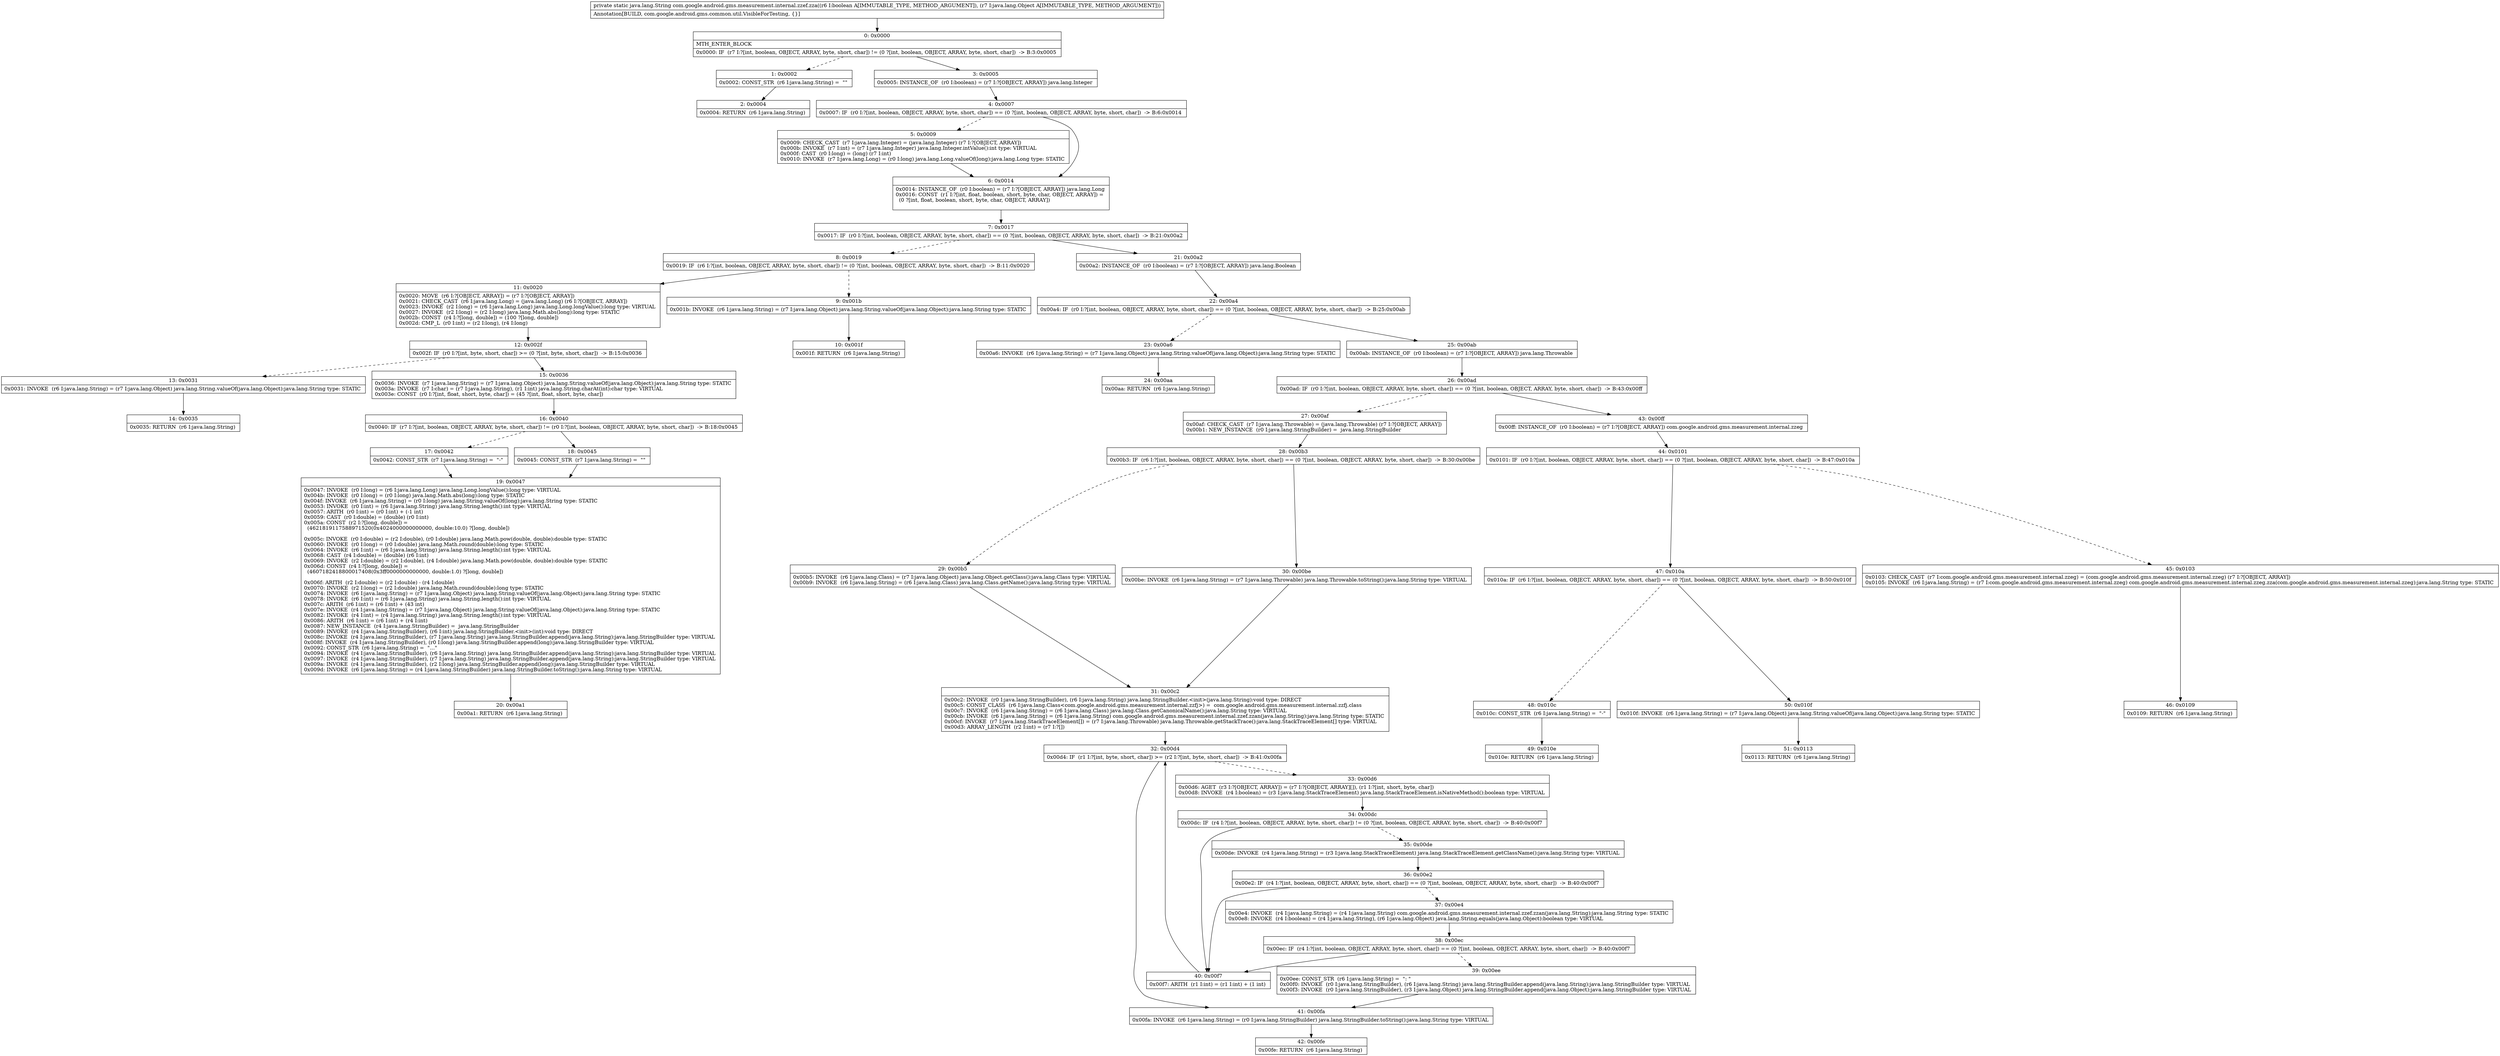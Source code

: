 digraph "CFG forcom.google.android.gms.measurement.internal.zzef.zza(ZLjava\/lang\/Object;)Ljava\/lang\/String;" {
Node_0 [shape=record,label="{0\:\ 0x0000|MTH_ENTER_BLOCK\l|0x0000: IF  (r7 I:?[int, boolean, OBJECT, ARRAY, byte, short, char]) != (0 ?[int, boolean, OBJECT, ARRAY, byte, short, char])  \-\> B:3:0x0005 \l}"];
Node_1 [shape=record,label="{1\:\ 0x0002|0x0002: CONST_STR  (r6 I:java.lang.String) =  \"\" \l}"];
Node_2 [shape=record,label="{2\:\ 0x0004|0x0004: RETURN  (r6 I:java.lang.String) \l}"];
Node_3 [shape=record,label="{3\:\ 0x0005|0x0005: INSTANCE_OF  (r0 I:boolean) = (r7 I:?[OBJECT, ARRAY]) java.lang.Integer \l}"];
Node_4 [shape=record,label="{4\:\ 0x0007|0x0007: IF  (r0 I:?[int, boolean, OBJECT, ARRAY, byte, short, char]) == (0 ?[int, boolean, OBJECT, ARRAY, byte, short, char])  \-\> B:6:0x0014 \l}"];
Node_5 [shape=record,label="{5\:\ 0x0009|0x0009: CHECK_CAST  (r7 I:java.lang.Integer) = (java.lang.Integer) (r7 I:?[OBJECT, ARRAY]) \l0x000b: INVOKE  (r7 I:int) = (r7 I:java.lang.Integer) java.lang.Integer.intValue():int type: VIRTUAL \l0x000f: CAST  (r0 I:long) = (long) (r7 I:int) \l0x0010: INVOKE  (r7 I:java.lang.Long) = (r0 I:long) java.lang.Long.valueOf(long):java.lang.Long type: STATIC \l}"];
Node_6 [shape=record,label="{6\:\ 0x0014|0x0014: INSTANCE_OF  (r0 I:boolean) = (r7 I:?[OBJECT, ARRAY]) java.lang.Long \l0x0016: CONST  (r1 I:?[int, float, boolean, short, byte, char, OBJECT, ARRAY]) = \l  (0 ?[int, float, boolean, short, byte, char, OBJECT, ARRAY])\l \l}"];
Node_7 [shape=record,label="{7\:\ 0x0017|0x0017: IF  (r0 I:?[int, boolean, OBJECT, ARRAY, byte, short, char]) == (0 ?[int, boolean, OBJECT, ARRAY, byte, short, char])  \-\> B:21:0x00a2 \l}"];
Node_8 [shape=record,label="{8\:\ 0x0019|0x0019: IF  (r6 I:?[int, boolean, OBJECT, ARRAY, byte, short, char]) != (0 ?[int, boolean, OBJECT, ARRAY, byte, short, char])  \-\> B:11:0x0020 \l}"];
Node_9 [shape=record,label="{9\:\ 0x001b|0x001b: INVOKE  (r6 I:java.lang.String) = (r7 I:java.lang.Object) java.lang.String.valueOf(java.lang.Object):java.lang.String type: STATIC \l}"];
Node_10 [shape=record,label="{10\:\ 0x001f|0x001f: RETURN  (r6 I:java.lang.String) \l}"];
Node_11 [shape=record,label="{11\:\ 0x0020|0x0020: MOVE  (r6 I:?[OBJECT, ARRAY]) = (r7 I:?[OBJECT, ARRAY]) \l0x0021: CHECK_CAST  (r6 I:java.lang.Long) = (java.lang.Long) (r6 I:?[OBJECT, ARRAY]) \l0x0023: INVOKE  (r2 I:long) = (r6 I:java.lang.Long) java.lang.Long.longValue():long type: VIRTUAL \l0x0027: INVOKE  (r2 I:long) = (r2 I:long) java.lang.Math.abs(long):long type: STATIC \l0x002b: CONST  (r4 I:?[long, double]) = (100 ?[long, double]) \l0x002d: CMP_L  (r0 I:int) = (r2 I:long), (r4 I:long) \l}"];
Node_12 [shape=record,label="{12\:\ 0x002f|0x002f: IF  (r0 I:?[int, byte, short, char]) \>= (0 ?[int, byte, short, char])  \-\> B:15:0x0036 \l}"];
Node_13 [shape=record,label="{13\:\ 0x0031|0x0031: INVOKE  (r6 I:java.lang.String) = (r7 I:java.lang.Object) java.lang.String.valueOf(java.lang.Object):java.lang.String type: STATIC \l}"];
Node_14 [shape=record,label="{14\:\ 0x0035|0x0035: RETURN  (r6 I:java.lang.String) \l}"];
Node_15 [shape=record,label="{15\:\ 0x0036|0x0036: INVOKE  (r7 I:java.lang.String) = (r7 I:java.lang.Object) java.lang.String.valueOf(java.lang.Object):java.lang.String type: STATIC \l0x003a: INVOKE  (r7 I:char) = (r7 I:java.lang.String), (r1 I:int) java.lang.String.charAt(int):char type: VIRTUAL \l0x003e: CONST  (r0 I:?[int, float, short, byte, char]) = (45 ?[int, float, short, byte, char]) \l}"];
Node_16 [shape=record,label="{16\:\ 0x0040|0x0040: IF  (r7 I:?[int, boolean, OBJECT, ARRAY, byte, short, char]) != (r0 I:?[int, boolean, OBJECT, ARRAY, byte, short, char])  \-\> B:18:0x0045 \l}"];
Node_17 [shape=record,label="{17\:\ 0x0042|0x0042: CONST_STR  (r7 I:java.lang.String) =  \"\-\" \l}"];
Node_18 [shape=record,label="{18\:\ 0x0045|0x0045: CONST_STR  (r7 I:java.lang.String) =  \"\" \l}"];
Node_19 [shape=record,label="{19\:\ 0x0047|0x0047: INVOKE  (r0 I:long) = (r6 I:java.lang.Long) java.lang.Long.longValue():long type: VIRTUAL \l0x004b: INVOKE  (r0 I:long) = (r0 I:long) java.lang.Math.abs(long):long type: STATIC \l0x004f: INVOKE  (r6 I:java.lang.String) = (r0 I:long) java.lang.String.valueOf(long):java.lang.String type: STATIC \l0x0053: INVOKE  (r0 I:int) = (r6 I:java.lang.String) java.lang.String.length():int type: VIRTUAL \l0x0057: ARITH  (r0 I:int) = (r0 I:int) + (\-1 int) \l0x0059: CAST  (r0 I:double) = (double) (r0 I:int) \l0x005a: CONST  (r2 I:?[long, double]) = \l  (4621819117588971520(0x4024000000000000, double:10.0) ?[long, double])\l \l0x005c: INVOKE  (r0 I:double) = (r2 I:double), (r0 I:double) java.lang.Math.pow(double, double):double type: STATIC \l0x0060: INVOKE  (r0 I:long) = (r0 I:double) java.lang.Math.round(double):long type: STATIC \l0x0064: INVOKE  (r6 I:int) = (r6 I:java.lang.String) java.lang.String.length():int type: VIRTUAL \l0x0068: CAST  (r4 I:double) = (double) (r6 I:int) \l0x0069: INVOKE  (r2 I:double) = (r2 I:double), (r4 I:double) java.lang.Math.pow(double, double):double type: STATIC \l0x006d: CONST  (r4 I:?[long, double]) = \l  (4607182418800017408(0x3ff0000000000000, double:1.0) ?[long, double])\l \l0x006f: ARITH  (r2 I:double) = (r2 I:double) \- (r4 I:double) \l0x0070: INVOKE  (r2 I:long) = (r2 I:double) java.lang.Math.round(double):long type: STATIC \l0x0074: INVOKE  (r6 I:java.lang.String) = (r7 I:java.lang.Object) java.lang.String.valueOf(java.lang.Object):java.lang.String type: STATIC \l0x0078: INVOKE  (r6 I:int) = (r6 I:java.lang.String) java.lang.String.length():int type: VIRTUAL \l0x007c: ARITH  (r6 I:int) = (r6 I:int) + (43 int) \l0x007e: INVOKE  (r4 I:java.lang.String) = (r7 I:java.lang.Object) java.lang.String.valueOf(java.lang.Object):java.lang.String type: STATIC \l0x0082: INVOKE  (r4 I:int) = (r4 I:java.lang.String) java.lang.String.length():int type: VIRTUAL \l0x0086: ARITH  (r6 I:int) = (r6 I:int) + (r4 I:int) \l0x0087: NEW_INSTANCE  (r4 I:java.lang.StringBuilder) =  java.lang.StringBuilder \l0x0089: INVOKE  (r4 I:java.lang.StringBuilder), (r6 I:int) java.lang.StringBuilder.\<init\>(int):void type: DIRECT \l0x008c: INVOKE  (r4 I:java.lang.StringBuilder), (r7 I:java.lang.String) java.lang.StringBuilder.append(java.lang.String):java.lang.StringBuilder type: VIRTUAL \l0x008f: INVOKE  (r4 I:java.lang.StringBuilder), (r0 I:long) java.lang.StringBuilder.append(long):java.lang.StringBuilder type: VIRTUAL \l0x0092: CONST_STR  (r6 I:java.lang.String) =  \"...\" \l0x0094: INVOKE  (r4 I:java.lang.StringBuilder), (r6 I:java.lang.String) java.lang.StringBuilder.append(java.lang.String):java.lang.StringBuilder type: VIRTUAL \l0x0097: INVOKE  (r4 I:java.lang.StringBuilder), (r7 I:java.lang.String) java.lang.StringBuilder.append(java.lang.String):java.lang.StringBuilder type: VIRTUAL \l0x009a: INVOKE  (r4 I:java.lang.StringBuilder), (r2 I:long) java.lang.StringBuilder.append(long):java.lang.StringBuilder type: VIRTUAL \l0x009d: INVOKE  (r6 I:java.lang.String) = (r4 I:java.lang.StringBuilder) java.lang.StringBuilder.toString():java.lang.String type: VIRTUAL \l}"];
Node_20 [shape=record,label="{20\:\ 0x00a1|0x00a1: RETURN  (r6 I:java.lang.String) \l}"];
Node_21 [shape=record,label="{21\:\ 0x00a2|0x00a2: INSTANCE_OF  (r0 I:boolean) = (r7 I:?[OBJECT, ARRAY]) java.lang.Boolean \l}"];
Node_22 [shape=record,label="{22\:\ 0x00a4|0x00a4: IF  (r0 I:?[int, boolean, OBJECT, ARRAY, byte, short, char]) == (0 ?[int, boolean, OBJECT, ARRAY, byte, short, char])  \-\> B:25:0x00ab \l}"];
Node_23 [shape=record,label="{23\:\ 0x00a6|0x00a6: INVOKE  (r6 I:java.lang.String) = (r7 I:java.lang.Object) java.lang.String.valueOf(java.lang.Object):java.lang.String type: STATIC \l}"];
Node_24 [shape=record,label="{24\:\ 0x00aa|0x00aa: RETURN  (r6 I:java.lang.String) \l}"];
Node_25 [shape=record,label="{25\:\ 0x00ab|0x00ab: INSTANCE_OF  (r0 I:boolean) = (r7 I:?[OBJECT, ARRAY]) java.lang.Throwable \l}"];
Node_26 [shape=record,label="{26\:\ 0x00ad|0x00ad: IF  (r0 I:?[int, boolean, OBJECT, ARRAY, byte, short, char]) == (0 ?[int, boolean, OBJECT, ARRAY, byte, short, char])  \-\> B:43:0x00ff \l}"];
Node_27 [shape=record,label="{27\:\ 0x00af|0x00af: CHECK_CAST  (r7 I:java.lang.Throwable) = (java.lang.Throwable) (r7 I:?[OBJECT, ARRAY]) \l0x00b1: NEW_INSTANCE  (r0 I:java.lang.StringBuilder) =  java.lang.StringBuilder \l}"];
Node_28 [shape=record,label="{28\:\ 0x00b3|0x00b3: IF  (r6 I:?[int, boolean, OBJECT, ARRAY, byte, short, char]) == (0 ?[int, boolean, OBJECT, ARRAY, byte, short, char])  \-\> B:30:0x00be \l}"];
Node_29 [shape=record,label="{29\:\ 0x00b5|0x00b5: INVOKE  (r6 I:java.lang.Class) = (r7 I:java.lang.Object) java.lang.Object.getClass():java.lang.Class type: VIRTUAL \l0x00b9: INVOKE  (r6 I:java.lang.String) = (r6 I:java.lang.Class) java.lang.Class.getName():java.lang.String type: VIRTUAL \l}"];
Node_30 [shape=record,label="{30\:\ 0x00be|0x00be: INVOKE  (r6 I:java.lang.String) = (r7 I:java.lang.Throwable) java.lang.Throwable.toString():java.lang.String type: VIRTUAL \l}"];
Node_31 [shape=record,label="{31\:\ 0x00c2|0x00c2: INVOKE  (r0 I:java.lang.StringBuilder), (r6 I:java.lang.String) java.lang.StringBuilder.\<init\>(java.lang.String):void type: DIRECT \l0x00c5: CONST_CLASS  (r6 I:java.lang.Class\<com.google.android.gms.measurement.internal.zzfj\>) =  com.google.android.gms.measurement.internal.zzfj.class \l0x00c7: INVOKE  (r6 I:java.lang.String) = (r6 I:java.lang.Class) java.lang.Class.getCanonicalName():java.lang.String type: VIRTUAL \l0x00cb: INVOKE  (r6 I:java.lang.String) = (r6 I:java.lang.String) com.google.android.gms.measurement.internal.zzef.zzan(java.lang.String):java.lang.String type: STATIC \l0x00cf: INVOKE  (r7 I:java.lang.StackTraceElement[]) = (r7 I:java.lang.Throwable) java.lang.Throwable.getStackTrace():java.lang.StackTraceElement[] type: VIRTUAL \l0x00d3: ARRAY_LENGTH  (r2 I:int) = (r7 I:?[]) \l}"];
Node_32 [shape=record,label="{32\:\ 0x00d4|0x00d4: IF  (r1 I:?[int, byte, short, char]) \>= (r2 I:?[int, byte, short, char])  \-\> B:41:0x00fa \l}"];
Node_33 [shape=record,label="{33\:\ 0x00d6|0x00d6: AGET  (r3 I:?[OBJECT, ARRAY]) = (r7 I:?[OBJECT, ARRAY][]), (r1 I:?[int, short, byte, char]) \l0x00d8: INVOKE  (r4 I:boolean) = (r3 I:java.lang.StackTraceElement) java.lang.StackTraceElement.isNativeMethod():boolean type: VIRTUAL \l}"];
Node_34 [shape=record,label="{34\:\ 0x00dc|0x00dc: IF  (r4 I:?[int, boolean, OBJECT, ARRAY, byte, short, char]) != (0 ?[int, boolean, OBJECT, ARRAY, byte, short, char])  \-\> B:40:0x00f7 \l}"];
Node_35 [shape=record,label="{35\:\ 0x00de|0x00de: INVOKE  (r4 I:java.lang.String) = (r3 I:java.lang.StackTraceElement) java.lang.StackTraceElement.getClassName():java.lang.String type: VIRTUAL \l}"];
Node_36 [shape=record,label="{36\:\ 0x00e2|0x00e2: IF  (r4 I:?[int, boolean, OBJECT, ARRAY, byte, short, char]) == (0 ?[int, boolean, OBJECT, ARRAY, byte, short, char])  \-\> B:40:0x00f7 \l}"];
Node_37 [shape=record,label="{37\:\ 0x00e4|0x00e4: INVOKE  (r4 I:java.lang.String) = (r4 I:java.lang.String) com.google.android.gms.measurement.internal.zzef.zzan(java.lang.String):java.lang.String type: STATIC \l0x00e8: INVOKE  (r4 I:boolean) = (r4 I:java.lang.String), (r6 I:java.lang.Object) java.lang.String.equals(java.lang.Object):boolean type: VIRTUAL \l}"];
Node_38 [shape=record,label="{38\:\ 0x00ec|0x00ec: IF  (r4 I:?[int, boolean, OBJECT, ARRAY, byte, short, char]) == (0 ?[int, boolean, OBJECT, ARRAY, byte, short, char])  \-\> B:40:0x00f7 \l}"];
Node_39 [shape=record,label="{39\:\ 0x00ee|0x00ee: CONST_STR  (r6 I:java.lang.String) =  \": \" \l0x00f0: INVOKE  (r0 I:java.lang.StringBuilder), (r6 I:java.lang.String) java.lang.StringBuilder.append(java.lang.String):java.lang.StringBuilder type: VIRTUAL \l0x00f3: INVOKE  (r0 I:java.lang.StringBuilder), (r3 I:java.lang.Object) java.lang.StringBuilder.append(java.lang.Object):java.lang.StringBuilder type: VIRTUAL \l}"];
Node_40 [shape=record,label="{40\:\ 0x00f7|0x00f7: ARITH  (r1 I:int) = (r1 I:int) + (1 int) \l}"];
Node_41 [shape=record,label="{41\:\ 0x00fa|0x00fa: INVOKE  (r6 I:java.lang.String) = (r0 I:java.lang.StringBuilder) java.lang.StringBuilder.toString():java.lang.String type: VIRTUAL \l}"];
Node_42 [shape=record,label="{42\:\ 0x00fe|0x00fe: RETURN  (r6 I:java.lang.String) \l}"];
Node_43 [shape=record,label="{43\:\ 0x00ff|0x00ff: INSTANCE_OF  (r0 I:boolean) = (r7 I:?[OBJECT, ARRAY]) com.google.android.gms.measurement.internal.zzeg \l}"];
Node_44 [shape=record,label="{44\:\ 0x0101|0x0101: IF  (r0 I:?[int, boolean, OBJECT, ARRAY, byte, short, char]) == (0 ?[int, boolean, OBJECT, ARRAY, byte, short, char])  \-\> B:47:0x010a \l}"];
Node_45 [shape=record,label="{45\:\ 0x0103|0x0103: CHECK_CAST  (r7 I:com.google.android.gms.measurement.internal.zzeg) = (com.google.android.gms.measurement.internal.zzeg) (r7 I:?[OBJECT, ARRAY]) \l0x0105: INVOKE  (r6 I:java.lang.String) = (r7 I:com.google.android.gms.measurement.internal.zzeg) com.google.android.gms.measurement.internal.zzeg.zza(com.google.android.gms.measurement.internal.zzeg):java.lang.String type: STATIC \l}"];
Node_46 [shape=record,label="{46\:\ 0x0109|0x0109: RETURN  (r6 I:java.lang.String) \l}"];
Node_47 [shape=record,label="{47\:\ 0x010a|0x010a: IF  (r6 I:?[int, boolean, OBJECT, ARRAY, byte, short, char]) == (0 ?[int, boolean, OBJECT, ARRAY, byte, short, char])  \-\> B:50:0x010f \l}"];
Node_48 [shape=record,label="{48\:\ 0x010c|0x010c: CONST_STR  (r6 I:java.lang.String) =  \"\-\" \l}"];
Node_49 [shape=record,label="{49\:\ 0x010e|0x010e: RETURN  (r6 I:java.lang.String) \l}"];
Node_50 [shape=record,label="{50\:\ 0x010f|0x010f: INVOKE  (r6 I:java.lang.String) = (r7 I:java.lang.Object) java.lang.String.valueOf(java.lang.Object):java.lang.String type: STATIC \l}"];
Node_51 [shape=record,label="{51\:\ 0x0113|0x0113: RETURN  (r6 I:java.lang.String) \l}"];
MethodNode[shape=record,label="{private static java.lang.String com.google.android.gms.measurement.internal.zzef.zza((r6 I:boolean A[IMMUTABLE_TYPE, METHOD_ARGUMENT]), (r7 I:java.lang.Object A[IMMUTABLE_TYPE, METHOD_ARGUMENT]))  | Annotation[BUILD, com.google.android.gms.common.util.VisibleForTesting, \{\}]\l}"];
MethodNode -> Node_0;
Node_0 -> Node_1[style=dashed];
Node_0 -> Node_3;
Node_1 -> Node_2;
Node_3 -> Node_4;
Node_4 -> Node_5[style=dashed];
Node_4 -> Node_6;
Node_5 -> Node_6;
Node_6 -> Node_7;
Node_7 -> Node_8[style=dashed];
Node_7 -> Node_21;
Node_8 -> Node_9[style=dashed];
Node_8 -> Node_11;
Node_9 -> Node_10;
Node_11 -> Node_12;
Node_12 -> Node_13[style=dashed];
Node_12 -> Node_15;
Node_13 -> Node_14;
Node_15 -> Node_16;
Node_16 -> Node_17[style=dashed];
Node_16 -> Node_18;
Node_17 -> Node_19;
Node_18 -> Node_19;
Node_19 -> Node_20;
Node_21 -> Node_22;
Node_22 -> Node_23[style=dashed];
Node_22 -> Node_25;
Node_23 -> Node_24;
Node_25 -> Node_26;
Node_26 -> Node_27[style=dashed];
Node_26 -> Node_43;
Node_27 -> Node_28;
Node_28 -> Node_29[style=dashed];
Node_28 -> Node_30;
Node_29 -> Node_31;
Node_30 -> Node_31;
Node_31 -> Node_32;
Node_32 -> Node_33[style=dashed];
Node_32 -> Node_41;
Node_33 -> Node_34;
Node_34 -> Node_35[style=dashed];
Node_34 -> Node_40;
Node_35 -> Node_36;
Node_36 -> Node_37[style=dashed];
Node_36 -> Node_40;
Node_37 -> Node_38;
Node_38 -> Node_39[style=dashed];
Node_38 -> Node_40;
Node_39 -> Node_41;
Node_40 -> Node_32;
Node_41 -> Node_42;
Node_43 -> Node_44;
Node_44 -> Node_45[style=dashed];
Node_44 -> Node_47;
Node_45 -> Node_46;
Node_47 -> Node_48[style=dashed];
Node_47 -> Node_50;
Node_48 -> Node_49;
Node_50 -> Node_51;
}

